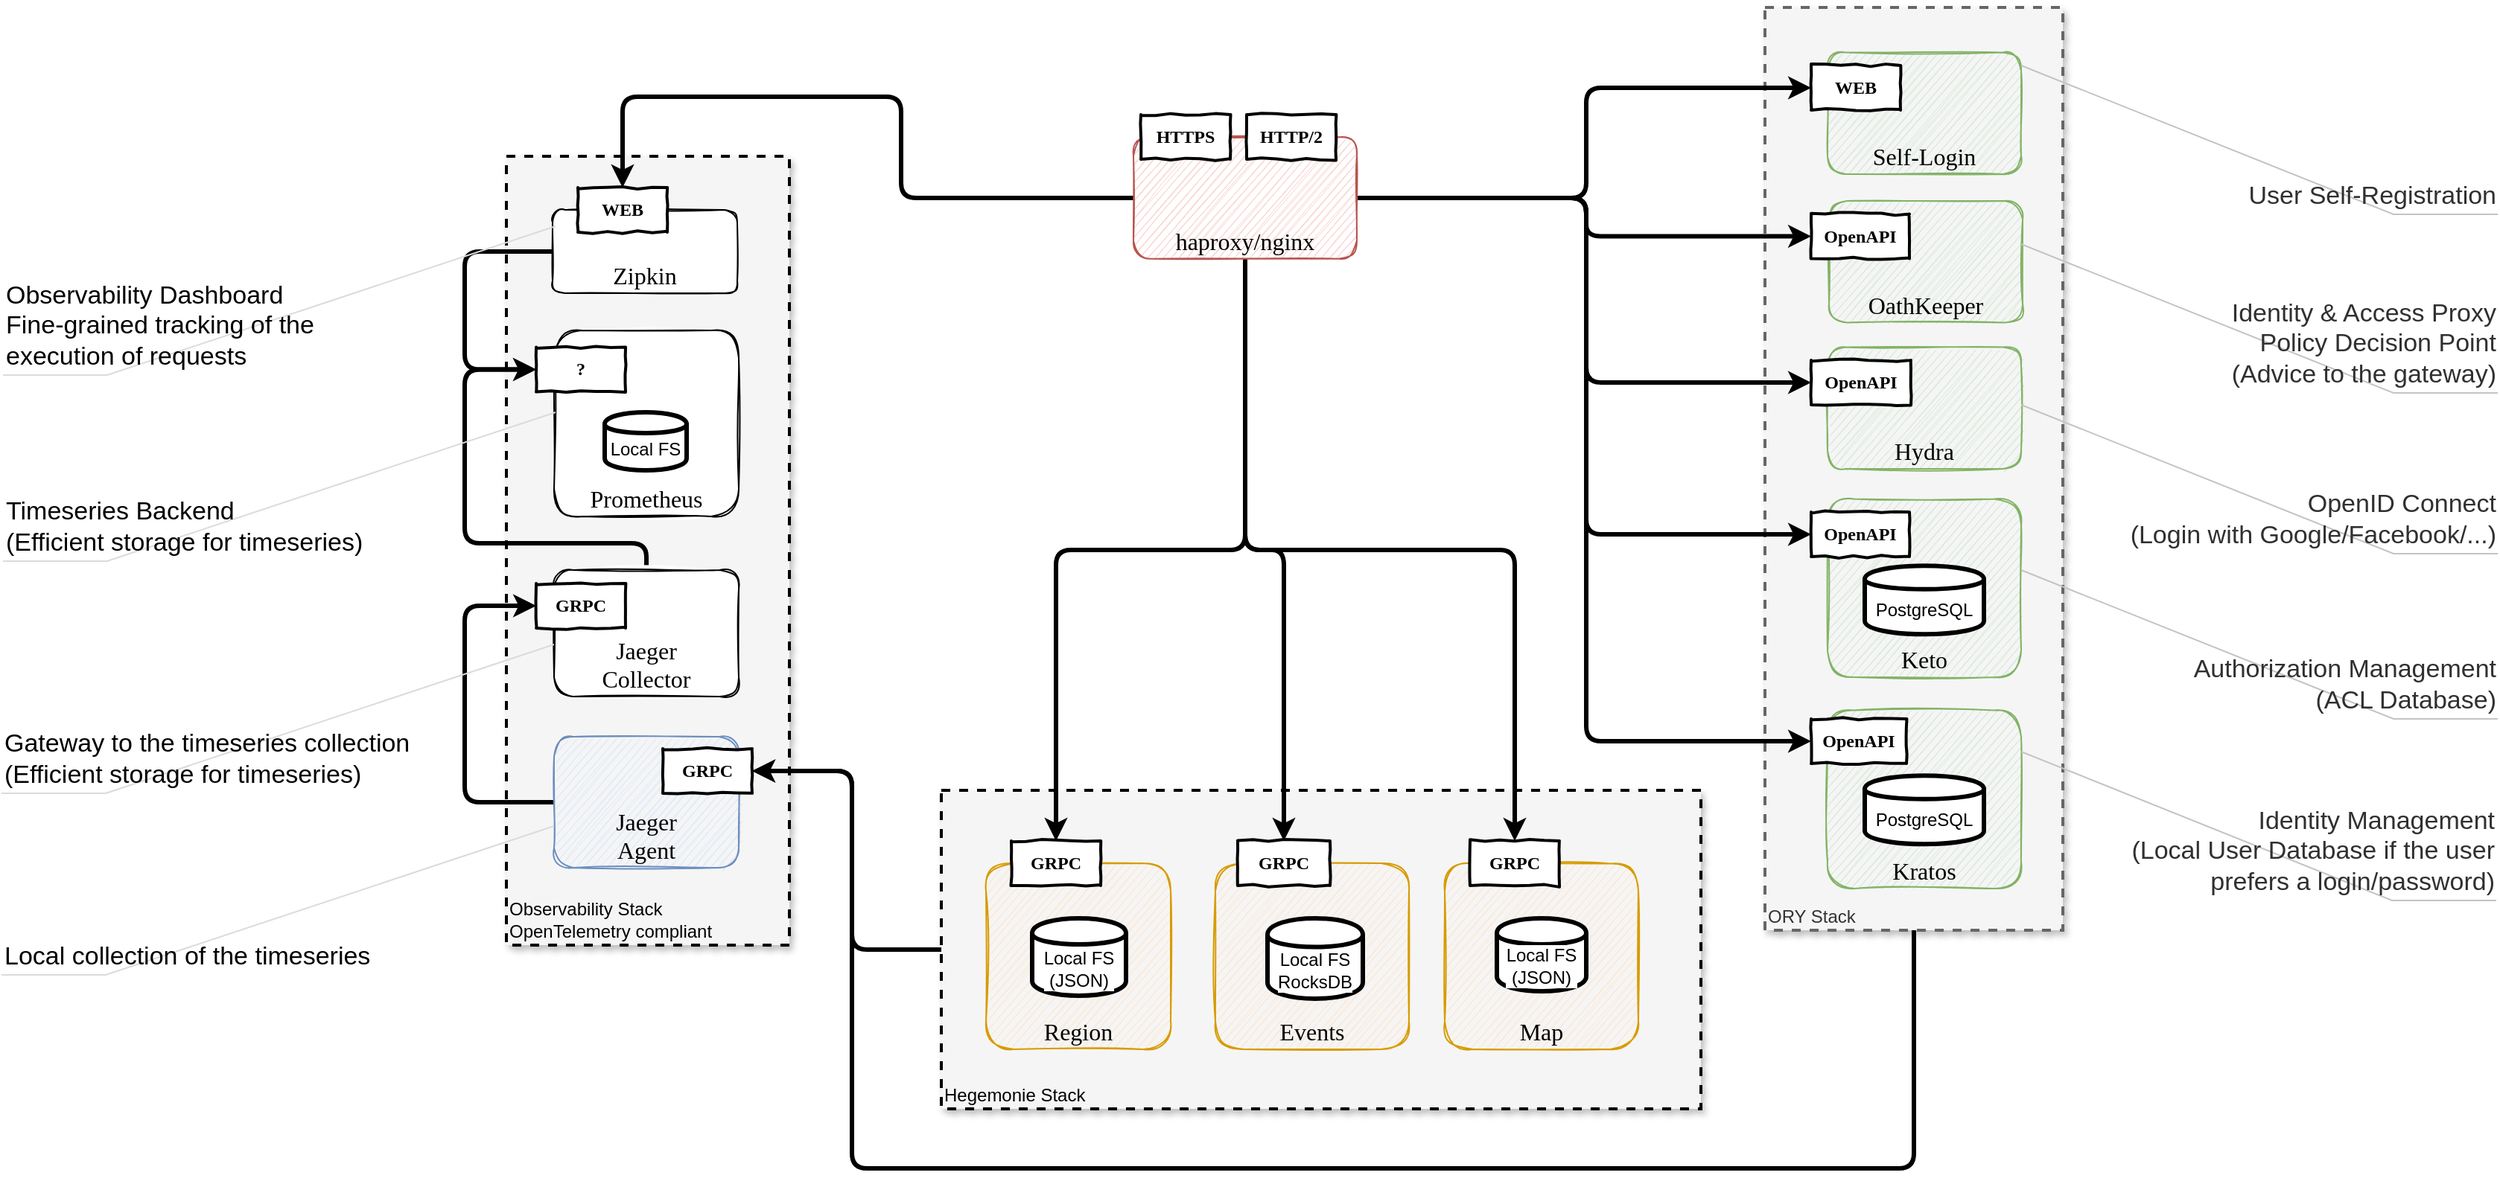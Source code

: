 <?xml version="1.0" encoding="UTF-8"?>
<mxfile version="14.1.7" type="google"><diagram id="St3iAKWcgn9Tl19Is4MX" name="Page-1"><mxGraphModel dx="2591" dy="816" grid="1" gridSize="10" guides="1" tooltips="1" connect="1" arrows="1" fold="1" page="1" pageScale="1" pageWidth="1169" pageHeight="827" math="0" shadow="0"><root><mxCell id="0"/><mxCell id="1" parent="0"/><mxCell id="fKanESe5cN9mESCwgBuU-16" value="&lt;div&gt;Observability Stack&lt;br&gt;OpenTelemetry compliant&lt;br&gt;&lt;/div&gt;" style="rounded=0;whiteSpace=wrap;html=1;dashed=1;align=left;verticalAlign=bottom;perimeterSpacing=0;strokeWidth=2;glass=0;shadow=1;fillColor=#F5F5F5;" vertex="1" parent="1"><mxGeometry x="38" y="140" width="190" height="530" as="geometry"/></mxCell><mxCell id="fKanESe5cN9mESCwgBuU-28" style="edgeStyle=orthogonalEdgeStyle;rounded=1;orthogonalLoop=1;jettySize=auto;html=1;entryX=1;entryY=0.5;entryDx=0;entryDy=0;strokeColor=#000000;strokeWidth=3;exitX=0.5;exitY=1;exitDx=0;exitDy=0;" edge="1" parent="1" source="ETc6AKD5aAaDy6xf8YFm-9" target="fKanESe5cN9mESCwgBuU-11"><mxGeometry relative="1" as="geometry"><Array as="points"><mxPoint x="983" y="820"/><mxPoint x="270" y="820"/><mxPoint x="270" y="553"/></Array></mxGeometry></mxCell><mxCell id="ETc6AKD5aAaDy6xf8YFm-9" value="&lt;div align=&quot;left&quot;&gt;ORY Stack&lt;/div&gt;" style="rounded=0;whiteSpace=wrap;html=1;dashed=1;align=left;verticalAlign=bottom;perimeterSpacing=0;strokeWidth=2;fillColor=#f5f5f5;glass=0;shadow=1;strokeColor=#666666;fontColor=#333333;" parent="1" vertex="1"><mxGeometry x="883" y="40" width="200" height="620" as="geometry"/></mxCell><mxCell id="fKanESe5cN9mESCwgBuU-21" style="edgeStyle=orthogonalEdgeStyle;rounded=1;orthogonalLoop=1;jettySize=auto;html=1;entryX=1;entryY=0.5;entryDx=0;entryDy=0;strokeWidth=3;" edge="1" parent="1" source="ETc6AKD5aAaDy6xf8YFm-14" target="fKanESe5cN9mESCwgBuU-11"><mxGeometry relative="1" as="geometry"><Array as="points"><mxPoint x="270" y="673"/><mxPoint x="270" y="553"/></Array></mxGeometry></mxCell><mxCell id="ETc6AKD5aAaDy6xf8YFm-14" value="Hegemonie Stack" style="rounded=0;whiteSpace=wrap;html=1;dashed=1;align=left;verticalAlign=bottom;perimeterSpacing=0;strokeWidth=2;glass=0;shadow=1;fillColor=#F5F5F5;" parent="1" vertex="1"><mxGeometry x="330" y="566" width="510" height="214" as="geometry"/></mxCell><mxCell id="Qmd833L3rsoNZtajw5aN-2" value="&lt;div style=&quot;font-size: 16px;&quot;&gt; Region&lt;br style=&quot;font-size: 16px;&quot;&gt;&lt;/div&gt;" style="rounded=1;whiteSpace=wrap;html=1;verticalAlign=bottom;align=center;strokeWidth=1;fontSize=16;fontFamily=Verdana;shadow=0;sketch=1;fillColor=#ffe6cc;strokeColor=#d79b00;" parent="1" vertex="1"><mxGeometry x="360" y="615" width="124" height="125" as="geometry"/></mxCell><mxCell id="ETc6AKD5aAaDy6xf8YFm-22" style="edgeStyle=orthogonalEdgeStyle;orthogonalLoop=1;jettySize=auto;html=1;fontSize=16;fontColor=#B3B3B3;rounded=1;strokeWidth=3;exitX=0.5;exitY=1;exitDx=0;exitDy=0;" parent="1" source="ETc6AKD5aAaDy6xf8YFm-17" target="Qmd833L3rsoNZtajw5aN-46" edge="1"><mxGeometry relative="1" as="geometry"><mxPoint x="495" y="464" as="sourcePoint"/></mxGeometry></mxCell><mxCell id="ETc6AKD5aAaDy6xf8YFm-23" style="edgeStyle=orthogonalEdgeStyle;orthogonalLoop=1;jettySize=auto;html=1;entryX=0.5;entryY=0;entryDx=0;entryDy=0;fontSize=16;fontColor=#B3B3B3;rounded=1;strokeWidth=3;exitX=0.5;exitY=1;exitDx=0;exitDy=0;" parent="1" source="ETc6AKD5aAaDy6xf8YFm-17" target="Qmd833L3rsoNZtajw5aN-50" edge="1"><mxGeometry relative="1" as="geometry"><mxPoint x="560" y="509" as="sourcePoint"/></mxGeometry></mxCell><mxCell id="ETc6AKD5aAaDy6xf8YFm-24" style="edgeStyle=orthogonalEdgeStyle;orthogonalLoop=1;jettySize=auto;html=1;fontSize=16;fontColor=#B3B3B3;rounded=1;strokeWidth=3;exitX=0.5;exitY=1;exitDx=0;exitDy=0;" parent="1" source="ETc6AKD5aAaDy6xf8YFm-17" target="JECd0o1hFwT94BujrOHy-3" edge="1"><mxGeometry relative="1" as="geometry"><mxPoint x="625" y="464" as="sourcePoint"/></mxGeometry></mxCell><mxCell id="Qmd833L3rsoNZtajw5aN-3" value="Kratos" style="rounded=1;whiteSpace=wrap;html=1;align=center;verticalAlign=bottom;strokeWidth=1;fontSize=16;fontFamily=Verdana;shadow=0;sketch=1;fillColor=#d5e8d4;strokeColor=#82b366;" parent="1" vertex="1"><mxGeometry x="925" y="512.25" width="130" height="119.75" as="geometry"/></mxCell><mxCell id="Qmd833L3rsoNZtajw5aN-48" value="Events" style="rounded=1;whiteSpace=wrap;html=1;verticalAlign=bottom;align=center;strokeWidth=1;fontSize=16;fontFamily=Verdana;shadow=0;sketch=1;fillColor=#ffe6cc;strokeColor=#d79b00;" parent="1" vertex="1"><mxGeometry x="514" y="615" width="130" height="125" as="geometry"/></mxCell><mxCell id="Qmd833L3rsoNZtajw5aN-46" value="GRPC" style="html=1;whiteSpace=wrap;comic=1;strokeWidth=2;fontFamily=Comic Sans MS;fontStyle=1;labelBackgroundColor=#FFFFFF;fillColor=#FFFFFF;align=center;" parent="1" vertex="1"><mxGeometry x="377" y="600" width="60" height="30" as="geometry"/></mxCell><mxCell id="Qmd833L3rsoNZtajw5aN-50" value="GRPC" style="html=1;whiteSpace=wrap;comic=1;strokeWidth=2;fontFamily=Comic Sans MS;fontStyle=1;labelBackgroundColor=#FFFFFF;fillColor=#FFFFFF;align=center;" parent="1" vertex="1"><mxGeometry x="529" y="600" width="62" height="30" as="geometry"/></mxCell><mxCell id="Qmd833L3rsoNZtajw5aN-53" value="&lt;div&gt;Local FS&lt;/div&gt;&lt;div&gt;(JSON)&lt;br&gt;&lt;/div&gt;" style="shape=cylinder;whiteSpace=wrap;html=1;boundedLbl=1;backgroundOutline=1;labelBackgroundColor=#FFFFFF;strokeColor=#000000;fillColor=#FFFFFF;fontColor=#000000;align=center;strokeWidth=3;" parent="1" vertex="1"><mxGeometry x="391" y="652" width="63" height="52" as="geometry"/></mxCell><mxCell id="Qmd833L3rsoNZtajw5aN-57" value="&lt;div&gt;Local FS&lt;/div&gt;&lt;div&gt;RocksDB&lt;/div&gt;" style="shape=cylinder;whiteSpace=wrap;html=1;boundedLbl=1;backgroundOutline=1;labelBackgroundColor=#FFFFFF;strokeColor=#000000;fillColor=#FFFFFF;fontColor=#000000;align=center;strokeWidth=3;" parent="1" vertex="1"><mxGeometry x="549" y="652" width="64" height="54" as="geometry"/></mxCell><mxCell id="Qmd833L3rsoNZtajw5aN-58" value="PostgreSQL" style="shape=cylinder;whiteSpace=wrap;html=1;boundedLbl=1;backgroundOutline=1;labelBackgroundColor=#FFFFFF;strokeColor=#000000;fillColor=#FFFFFF;fontColor=#000000;align=center;strokeWidth=3;" parent="1" vertex="1"><mxGeometry x="950" y="556.13" width="80" height="46" as="geometry"/></mxCell><mxCell id="JECd0o1hFwT94BujrOHy-1" value="Map" style="rounded=1;whiteSpace=wrap;html=1;align=center;verticalAlign=bottom;strokeWidth=1;fontSize=16;fontFamily=Verdana;shadow=0;sketch=1;fillColor=#ffe6cc;strokeColor=#d79b00;" parent="1" vertex="1"><mxGeometry x="668" y="615.25" width="130" height="124.75" as="geometry"/></mxCell><mxCell id="JECd0o1hFwT94BujrOHy-3" value="GRPC" style="html=1;whiteSpace=wrap;comic=1;strokeWidth=2;fontFamily=Comic Sans MS;fontStyle=1;labelBackgroundColor=#FFFFFF;fillColor=#FFFFFF;align=center;" parent="1" vertex="1"><mxGeometry x="685" y="600" width="60" height="30" as="geometry"/></mxCell><mxCell id="JECd0o1hFwT94BujrOHy-4" value="&lt;div&gt;Local FS&lt;/div&gt;&lt;div&gt;(JSON)&lt;br&gt;&lt;/div&gt;" style="shape=cylinder;whiteSpace=wrap;html=1;boundedLbl=1;backgroundOutline=1;labelBackgroundColor=#FFFFFF;strokeColor=#000000;fillColor=#FFFFFF;fontColor=#000000;align=center;strokeWidth=3;" parent="1" vertex="1"><mxGeometry x="703" y="652" width="60" height="49" as="geometry"/></mxCell><mxCell id="ETc6AKD5aAaDy6xf8YFm-4" value="&lt;div style=&quot;font-size: 16px;&quot;&gt;Keto&lt;br style=&quot;font-size: 16px;&quot;&gt;&lt;/div&gt;" style="rounded=1;whiteSpace=wrap;html=1;align=center;verticalAlign=bottom;strokeWidth=1;fontSize=16;fontFamily=Verdana;shadow=0;sketch=1;fillColor=#d5e8d4;strokeColor=#82b366;" parent="1" vertex="1"><mxGeometry x="925" y="370.25" width="130" height="119.75" as="geometry"/></mxCell><mxCell id="ETc6AKD5aAaDy6xf8YFm-8" value="PostgreSQL" style="shape=cylinder;whiteSpace=wrap;html=1;boundedLbl=1;backgroundOutline=1;labelBackgroundColor=#FFFFFF;strokeColor=#000000;fillColor=#FFFFFF;fontColor=#000000;align=center;strokeWidth=3;" parent="1" vertex="1"><mxGeometry x="950" y="415.13" width="80" height="46" as="geometry"/></mxCell><mxCell id="ETc6AKD5aAaDy6xf8YFm-10" value="Self-Login" style="rounded=1;whiteSpace=wrap;html=1;align=center;verticalAlign=bottom;strokeWidth=1;fontSize=16;fontFamily=Verdana;shadow=0;sketch=1;fillColor=#d5e8d4;strokeColor=#82b366;" parent="1" vertex="1"><mxGeometry x="925" y="70.25" width="130" height="81.75" as="geometry"/></mxCell><mxCell id="ETc6AKD5aAaDy6xf8YFm-26" style="edgeStyle=orthogonalEdgeStyle;orthogonalLoop=1;jettySize=auto;html=1;entryX=0;entryY=0.5;entryDx=0;entryDy=0;fontSize=16;fontColor=#B3B3B3;rounded=1;strokeWidth=3;exitX=1;exitY=0.5;exitDx=0;exitDy=0;" parent="1" source="ETc6AKD5aAaDy6xf8YFm-17" target="ETc6AKD5aAaDy6xf8YFm-11" edge="1"><mxGeometry relative="1" as="geometry"><Array as="points"><mxPoint x="763" y="168"/><mxPoint x="763" y="94"/></Array></mxGeometry></mxCell><mxCell id="ETc6AKD5aAaDy6xf8YFm-27" style="edgeStyle=orthogonalEdgeStyle;orthogonalLoop=1;jettySize=auto;html=1;fontSize=16;fontColor=#B3B3B3;entryX=0;entryY=0.5;entryDx=0;entryDy=0;rounded=1;strokeWidth=3;exitX=1;exitY=0.5;exitDx=0;exitDy=0;" parent="1" source="ETc6AKD5aAaDy6xf8YFm-17" target="ETc6AKD5aAaDy6xf8YFm-6" edge="1"><mxGeometry relative="1" as="geometry"><mxPoint x="972" y="300" as="targetPoint"/><Array as="points"><mxPoint x="763" y="168"/><mxPoint x="763" y="394"/></Array></mxGeometry></mxCell><mxCell id="ETc6AKD5aAaDy6xf8YFm-29" style="edgeStyle=orthogonalEdgeStyle;orthogonalLoop=1;jettySize=auto;html=1;entryX=0;entryY=0.5;entryDx=0;entryDy=0;fontSize=16;fontColor=#B3B3B3;rounded=1;strokeWidth=3;exitX=1;exitY=0.5;exitDx=0;exitDy=0;" parent="1" source="ETc6AKD5aAaDy6xf8YFm-17" target="Qmd833L3rsoNZtajw5aN-45" edge="1"><mxGeometry relative="1" as="geometry"><Array as="points"><mxPoint x="763" y="168"/><mxPoint x="763" y="533"/></Array></mxGeometry></mxCell><mxCell id="ETc6AKD5aAaDy6xf8YFm-34" style="edgeStyle=orthogonalEdgeStyle;rounded=1;orthogonalLoop=1;jettySize=auto;html=1;entryX=0;entryY=0.5;entryDx=0;entryDy=0;strokeWidth=3;fontSize=16;fontColor=#B3B3B3;exitX=1;exitY=0.5;exitDx=0;exitDy=0;" parent="1" source="ETc6AKD5aAaDy6xf8YFm-17" target="ETc6AKD5aAaDy6xf8YFm-33" edge="1"><mxGeometry relative="1" as="geometry"><Array as="points"><mxPoint x="763" y="168"/><mxPoint x="763" y="292"/></Array></mxGeometry></mxCell><mxCell id="ETc6AKD5aAaDy6xf8YFm-37" style="edgeStyle=orthogonalEdgeStyle;rounded=1;orthogonalLoop=1;jettySize=auto;html=1;entryX=0;entryY=0.5;entryDx=0;entryDy=0;strokeWidth=3;fontSize=16;fontColor=#B3B3B3;exitX=1;exitY=0.5;exitDx=0;exitDy=0;" parent="1" source="ETc6AKD5aAaDy6xf8YFm-17" target="ETc6AKD5aAaDy6xf8YFm-36" edge="1"><mxGeometry relative="1" as="geometry"><Array as="points"><mxPoint x="763" y="168"/><mxPoint x="763" y="194"/></Array></mxGeometry></mxCell><mxCell id="fKanESe5cN9mESCwgBuU-26" style="edgeStyle=orthogonalEdgeStyle;rounded=1;orthogonalLoop=1;jettySize=auto;html=1;entryX=0.5;entryY=0;entryDx=0;entryDy=0;strokeColor=#000000;strokeWidth=3;" edge="1" parent="1" source="ETc6AKD5aAaDy6xf8YFm-17" target="fKanESe5cN9mESCwgBuU-14"><mxGeometry relative="1" as="geometry"><Array as="points"><mxPoint x="303" y="168"/><mxPoint x="303" y="100"/><mxPoint x="116" y="100"/></Array></mxGeometry></mxCell><mxCell id="ETc6AKD5aAaDy6xf8YFm-17" value="haproxy/nginx" style="rounded=1;whiteSpace=wrap;html=1;align=center;verticalAlign=bottom;strokeWidth=1;fontSize=16;fontFamily=Verdana;shadow=0;sketch=1;fillColor=#f8cecc;strokeColor=#b85450;" parent="1" vertex="1"><mxGeometry x="459" y="127.13" width="150" height="81.75" as="geometry"/></mxCell><mxCell id="ETc6AKD5aAaDy6xf8YFm-18" value="HTTPS" style="html=1;whiteSpace=wrap;comic=1;strokeWidth=2;fontFamily=Comic Sans MS;fontStyle=1;labelBackgroundColor=#FFFFFF;fillColor=#FFFFFF;align=center;" parent="1" vertex="1"><mxGeometry x="464" y="112" width="60" height="30" as="geometry"/></mxCell><mxCell id="ETc6AKD5aAaDy6xf8YFm-30" value="HTTP/2" style="html=1;whiteSpace=wrap;comic=1;strokeWidth=2;fontFamily=Comic Sans MS;fontStyle=1;labelBackgroundColor=#FFFFFF;fillColor=#FFFFFF;align=center;" parent="1" vertex="1"><mxGeometry x="535" y="112" width="60" height="30" as="geometry"/></mxCell><mxCell id="ETc6AKD5aAaDy6xf8YFm-32" value="Hydra" style="rounded=1;whiteSpace=wrap;html=1;align=center;verticalAlign=bottom;strokeWidth=1;fontSize=16;fontFamily=Verdana;shadow=0;sketch=1;fillColor=#d5e8d4;strokeColor=#82b366;" parent="1" vertex="1"><mxGeometry x="925" y="268.25" width="130" height="81.75" as="geometry"/></mxCell><mxCell id="ETc6AKD5aAaDy6xf8YFm-35" value="OathKeeper" style="rounded=1;whiteSpace=wrap;html=1;align=center;verticalAlign=bottom;strokeWidth=1;fontSize=16;fontFamily=Verdana;shadow=0;sketch=1;fillColor=#d5e8d4;strokeColor=#82b366;" parent="1" vertex="1"><mxGeometry x="926" y="170" width="130" height="81.75" as="geometry"/></mxCell><mxCell id="ETc6AKD5aAaDy6xf8YFm-38" value="&lt;div&gt;Identity Management&lt;/div&gt;&lt;div&gt;(Local User Database if the user&lt;/div&gt;&lt;div&gt; prefers a login/password)&lt;br&gt;&lt;/div&gt;" style="strokeWidth=1;shadow=0;dashed=0;align=center;html=1;shape=mxgraph.mockup.text.callout;linkText=;textSize=17;textColor=#666666;callDir=SE;callStyle=line;fontSize=17;align=right;verticalAlign=bottom;fillColor=none;strokeColor=#C4C4C4;fontColor=#303030;" parent="1" vertex="1"><mxGeometry x="1055" y="540" width="319" height="100" as="geometry"/></mxCell><mxCell id="ETc6AKD5aAaDy6xf8YFm-39" value="&lt;div&gt;Authorization Management&lt;/div&gt;&lt;div&gt;(ACL Database)&lt;br&gt;&lt;/div&gt;" style="strokeWidth=1;shadow=0;dashed=0;align=center;html=1;shape=mxgraph.mockup.text.callout;linkText=;textSize=17;textColor=#666666;callDir=SE;callStyle=line;fontSize=17;align=right;verticalAlign=bottom;fillColor=none;strokeColor=#C4C4C4;fontColor=#303030;" parent="1" vertex="1"><mxGeometry x="1055" y="418" width="320" height="100" as="geometry"/></mxCell><mxCell id="ETc6AKD5aAaDy6xf8YFm-40" value="&lt;div&gt;OpenID Connect&lt;/div&gt;&lt;div&gt;(Login with Google/Facebook/...)&lt;br&gt;&lt;/div&gt;" style="strokeWidth=1;shadow=0;dashed=0;align=center;html=1;shape=mxgraph.mockup.text.callout;linkText=;textSize=17;textColor=#666666;callDir=SE;callStyle=line;fontSize=17;align=right;verticalAlign=bottom;fillColor=none;strokeColor=#C4C4C4;fontColor=#303030;" parent="1" vertex="1"><mxGeometry x="1055" y="307" width="320" height="100" as="geometry"/></mxCell><mxCell id="ETc6AKD5aAaDy6xf8YFm-41" value="&lt;div&gt;Identity &amp;amp; Access Proxy&lt;br&gt;Policy Decision Point&lt;br&gt;&lt;/div&gt;&lt;div&gt;(Advice to the gateway)&lt;br&gt;&lt;/div&gt;" style="strokeWidth=1;shadow=0;dashed=0;align=center;html=1;shape=mxgraph.mockup.text.callout;linkText=;textSize=17;textColor=#666666;callDir=SE;callStyle=line;fontSize=17;align=right;verticalAlign=bottom;fillColor=none;strokeColor=#C4C4C4;fontColor=#303030;" parent="1" vertex="1"><mxGeometry x="1055" y="199" width="320" height="100" as="geometry"/></mxCell><mxCell id="ETc6AKD5aAaDy6xf8YFm-42" value="&lt;div&gt;User Self-Registration&lt;/div&gt;" style="strokeWidth=1;shadow=0;dashed=0;align=center;html=1;shape=mxgraph.mockup.text.callout;linkText=;textSize=17;textColor=#666666;callDir=SE;callStyle=line;fontSize=17;align=right;verticalAlign=bottom;fillColor=none;strokeColor=#C4C4C4;fontColor=#303030;" parent="1" vertex="1"><mxGeometry x="1055" y="79" width="320" height="100" as="geometry"/></mxCell><mxCell id="fKanESe5cN9mESCwgBuU-4" value="Prometheus" style="rounded=1;whiteSpace=wrap;html=1;verticalAlign=bottom;align=center;strokeWidth=1;fontSize=16;fontFamily=Verdana;shadow=0;sketch=1;" vertex="1" parent="1"><mxGeometry x="70" y="257" width="124" height="125" as="geometry"/></mxCell><mxCell id="fKanESe5cN9mESCwgBuU-6" value="&lt;div&gt;Local FS&lt;/div&gt;" style="shape=cylinder;whiteSpace=wrap;html=1;boundedLbl=1;backgroundOutline=1;labelBackgroundColor=#FFFFFF;strokeColor=#000000;fillColor=#FFFFFF;fontColor=#000000;align=center;strokeWidth=3;" vertex="1" parent="1"><mxGeometry x="104" y="312" width="55" height="39" as="geometry"/></mxCell><mxCell id="fKanESe5cN9mESCwgBuU-23" style="edgeStyle=orthogonalEdgeStyle;rounded=1;orthogonalLoop=1;jettySize=auto;html=1;entryX=0;entryY=0.5;entryDx=0;entryDy=0;strokeWidth=3;exitX=0.5;exitY=0;exitDx=0;exitDy=0;" edge="1" parent="1" source="fKanESe5cN9mESCwgBuU-7" target="fKanESe5cN9mESCwgBuU-5"><mxGeometry relative="1" as="geometry"><Array as="points"><mxPoint x="132" y="400"/><mxPoint x="10" y="400"/><mxPoint x="10" y="283"/></Array></mxGeometry></mxCell><mxCell id="fKanESe5cN9mESCwgBuU-7" value="&lt;div&gt;Jaeger&lt;/div&gt;&lt;div&gt;Collector&lt;/div&gt;" style="rounded=1;whiteSpace=wrap;html=1;verticalAlign=bottom;align=center;strokeWidth=1;fontSize=16;fontFamily=Verdana;shadow=0;sketch=1;" vertex="1" parent="1"><mxGeometry x="70" y="418" width="124" height="85" as="geometry"/></mxCell><mxCell id="fKanESe5cN9mESCwgBuU-22" style="edgeStyle=orthogonalEdgeStyle;rounded=1;orthogonalLoop=1;jettySize=auto;html=1;entryX=0;entryY=0.5;entryDx=0;entryDy=0;strokeWidth=3;exitX=0;exitY=0.5;exitDx=0;exitDy=0;" edge="1" parent="1" source="fKanESe5cN9mESCwgBuU-10" target="fKanESe5cN9mESCwgBuU-8"><mxGeometry relative="1" as="geometry"><Array as="points"><mxPoint x="10" y="574"/><mxPoint x="10" y="442"/></Array></mxGeometry></mxCell><mxCell id="fKanESe5cN9mESCwgBuU-10" value="&lt;div style=&quot;font-size: 16px&quot;&gt;Jaeger&lt;/div&gt;&lt;div style=&quot;font-size: 16px&quot;&gt;Agent&lt;br style=&quot;font-size: 16px&quot;&gt;&lt;/div&gt;" style="rounded=1;whiteSpace=wrap;html=1;verticalAlign=bottom;align=center;strokeWidth=1;fontSize=16;fontFamily=Verdana;shadow=0;sketch=1;fillColor=#dae8fc;strokeColor=#6c8ebf;" vertex="1" parent="1"><mxGeometry x="70" y="530" width="124" height="88" as="geometry"/></mxCell><mxCell id="fKanESe5cN9mESCwgBuU-24" style="edgeStyle=orthogonalEdgeStyle;rounded=1;orthogonalLoop=1;jettySize=auto;html=1;entryX=0;entryY=0.5;entryDx=0;entryDy=0;exitX=0;exitY=0.5;exitDx=0;exitDy=0;strokeWidth=3;" edge="1" parent="1" source="fKanESe5cN9mESCwgBuU-13" target="fKanESe5cN9mESCwgBuU-5"><mxGeometry relative="1" as="geometry"><Array as="points"><mxPoint x="10" y="204"/><mxPoint x="10" y="283"/></Array></mxGeometry></mxCell><mxCell id="fKanESe5cN9mESCwgBuU-13" value="Zipkin" style="rounded=1;whiteSpace=wrap;html=1;verticalAlign=bottom;align=center;strokeWidth=1;fontSize=16;fontFamily=Verdana;shadow=0;sketch=1;" vertex="1" parent="1"><mxGeometry x="69" y="176" width="124" height="56" as="geometry"/></mxCell><mxCell id="Qmd833L3rsoNZtajw5aN-45" value="OpenAPI" style="html=1;whiteSpace=wrap;comic=1;strokeWidth=2;fontFamily=Comic Sans MS;fontStyle=1;labelBackgroundColor=#FFFFFF;fillColor=#FFFFFF;align=center;" parent="1" vertex="1"><mxGeometry x="914" y="518" width="64" height="30" as="geometry"/></mxCell><mxCell id="ETc6AKD5aAaDy6xf8YFm-6" value="OpenAPI" style="html=1;whiteSpace=wrap;comic=1;strokeWidth=2;fontFamily=Comic Sans MS;fontStyle=1;labelBackgroundColor=#FFFFFF;fillColor=#FFFFFF;align=center;" parent="1" vertex="1"><mxGeometry x="914" y="379" width="66" height="30" as="geometry"/></mxCell><mxCell id="ETc6AKD5aAaDy6xf8YFm-11" value="WEB" style="html=1;whiteSpace=wrap;comic=1;strokeWidth=2;fontFamily=Comic Sans MS;fontStyle=1;labelBackgroundColor=#FFFFFF;fillColor=#FFFFFF;align=center;" parent="1" vertex="1"><mxGeometry x="914" y="79" width="60" height="30" as="geometry"/></mxCell><mxCell id="ETc6AKD5aAaDy6xf8YFm-33" value="OpenAPI" style="html=1;whiteSpace=wrap;comic=1;strokeWidth=2;fontFamily=Comic Sans MS;fontStyle=1;labelBackgroundColor=#FFFFFF;fillColor=#FFFFFF;align=center;" parent="1" vertex="1"><mxGeometry x="914" y="277" width="67" height="30" as="geometry"/></mxCell><mxCell id="ETc6AKD5aAaDy6xf8YFm-36" value="OpenAPI" style="html=1;whiteSpace=wrap;comic=1;strokeWidth=2;fontFamily=Comic Sans MS;fontStyle=1;labelBackgroundColor=#FFFFFF;fillColor=#FFFFFF;align=center;" parent="1" vertex="1"><mxGeometry x="914" y="178.75" width="66" height="30" as="geometry"/></mxCell><mxCell id="fKanESe5cN9mESCwgBuU-5" value="?" style="html=1;whiteSpace=wrap;comic=1;strokeWidth=2;fontFamily=Comic Sans MS;fontStyle=1;labelBackgroundColor=#FFFFFF;fillColor=#FFFFFF;align=center;" vertex="1" parent="1"><mxGeometry x="58" y="268.25" width="60" height="30" as="geometry"/></mxCell><mxCell id="fKanESe5cN9mESCwgBuU-8" value="GRPC" style="html=1;whiteSpace=wrap;comic=1;strokeWidth=2;fontFamily=Comic Sans MS;fontStyle=1;labelBackgroundColor=#FFFFFF;fillColor=#FFFFFF;align=center;" vertex="1" parent="1"><mxGeometry x="58" y="427" width="60" height="30" as="geometry"/></mxCell><mxCell id="fKanESe5cN9mESCwgBuU-11" value="GRPC" style="html=1;whiteSpace=wrap;comic=1;strokeWidth=2;fontFamily=Comic Sans MS;fontStyle=1;labelBackgroundColor=#FFFFFF;fillColor=#FFFFFF;align=center;" vertex="1" parent="1"><mxGeometry x="143" y="538" width="60" height="30" as="geometry"/></mxCell><mxCell id="fKanESe5cN9mESCwgBuU-14" value="WEB" style="html=1;whiteSpace=wrap;comic=1;strokeWidth=2;fontFamily=Comic Sans MS;fontStyle=1;labelBackgroundColor=#FFFFFF;fillColor=#FFFFFF;align=center;" vertex="1" parent="1"><mxGeometry x="86" y="161" width="60" height="30" as="geometry"/></mxCell><mxCell id="fKanESe5cN9mESCwgBuU-29" value="Observability Dashboard&lt;br&gt;&lt;div&gt;Fine-grained tracking of the&lt;/div&gt;&lt;div&gt;execution of requests&lt;br&gt;&lt;/div&gt;" style="strokeWidth=1;shadow=0;dashed=0;align=center;html=1;shape=mxgraph.mockup.text.callout;linkText=;textSize=17;textColor=#666666;callDir=SW;callStyle=line;fontSize=17;align=left;verticalAlign=bottom;rounded=1;glass=0;sketch=0;fillColor=#F5F5F5;strokeColor=#DBDBDB;" vertex="1" parent="1"><mxGeometry x="-300" y="187" width="371" height="100" as="geometry"/></mxCell><mxCell id="fKanESe5cN9mESCwgBuU-30" value="&lt;div&gt;Timeseries Backend&lt;/div&gt;(Efficient storage for timeseries)" style="strokeWidth=1;shadow=0;dashed=0;align=center;html=1;shape=mxgraph.mockup.text.callout;linkText=;textSize=17;textColor=#666666;callDir=SW;callStyle=line;fontSize=17;align=left;verticalAlign=bottom;rounded=1;glass=0;sketch=0;fillColor=#F5F5F5;strokeColor=#DBDBDB;" vertex="1" parent="1"><mxGeometry x="-300" y="312" width="371" height="100" as="geometry"/></mxCell><mxCell id="fKanESe5cN9mESCwgBuU-31" value="Gateway to the timeseries collection&lt;br&gt;(Efficient storage for timeseries)" style="strokeWidth=1;shadow=0;dashed=0;align=center;html=1;shape=mxgraph.mockup.text.callout;linkText=;textSize=17;textColor=#666666;callDir=SW;callStyle=line;fontSize=17;align=left;verticalAlign=bottom;rounded=1;glass=0;sketch=0;fillColor=#F5F5F5;strokeColor=#DBDBDB;" vertex="1" parent="1"><mxGeometry x="-301" y="468" width="371" height="100" as="geometry"/></mxCell><mxCell id="fKanESe5cN9mESCwgBuU-32" value="&lt;div&gt;Local collection of the timeseries&lt;br&gt;&lt;/div&gt;" style="strokeWidth=1;shadow=0;dashed=0;align=center;html=1;shape=mxgraph.mockup.text.callout;linkText=;textSize=17;textColor=#666666;callDir=SW;callStyle=line;fontSize=17;align=left;verticalAlign=bottom;rounded=1;glass=0;sketch=0;fillColor=#F5F5F5;strokeColor=#DBDBDB;" vertex="1" parent="1"><mxGeometry x="-301" y="590" width="371" height="100" as="geometry"/></mxCell></root></mxGraphModel></diagram></mxfile>